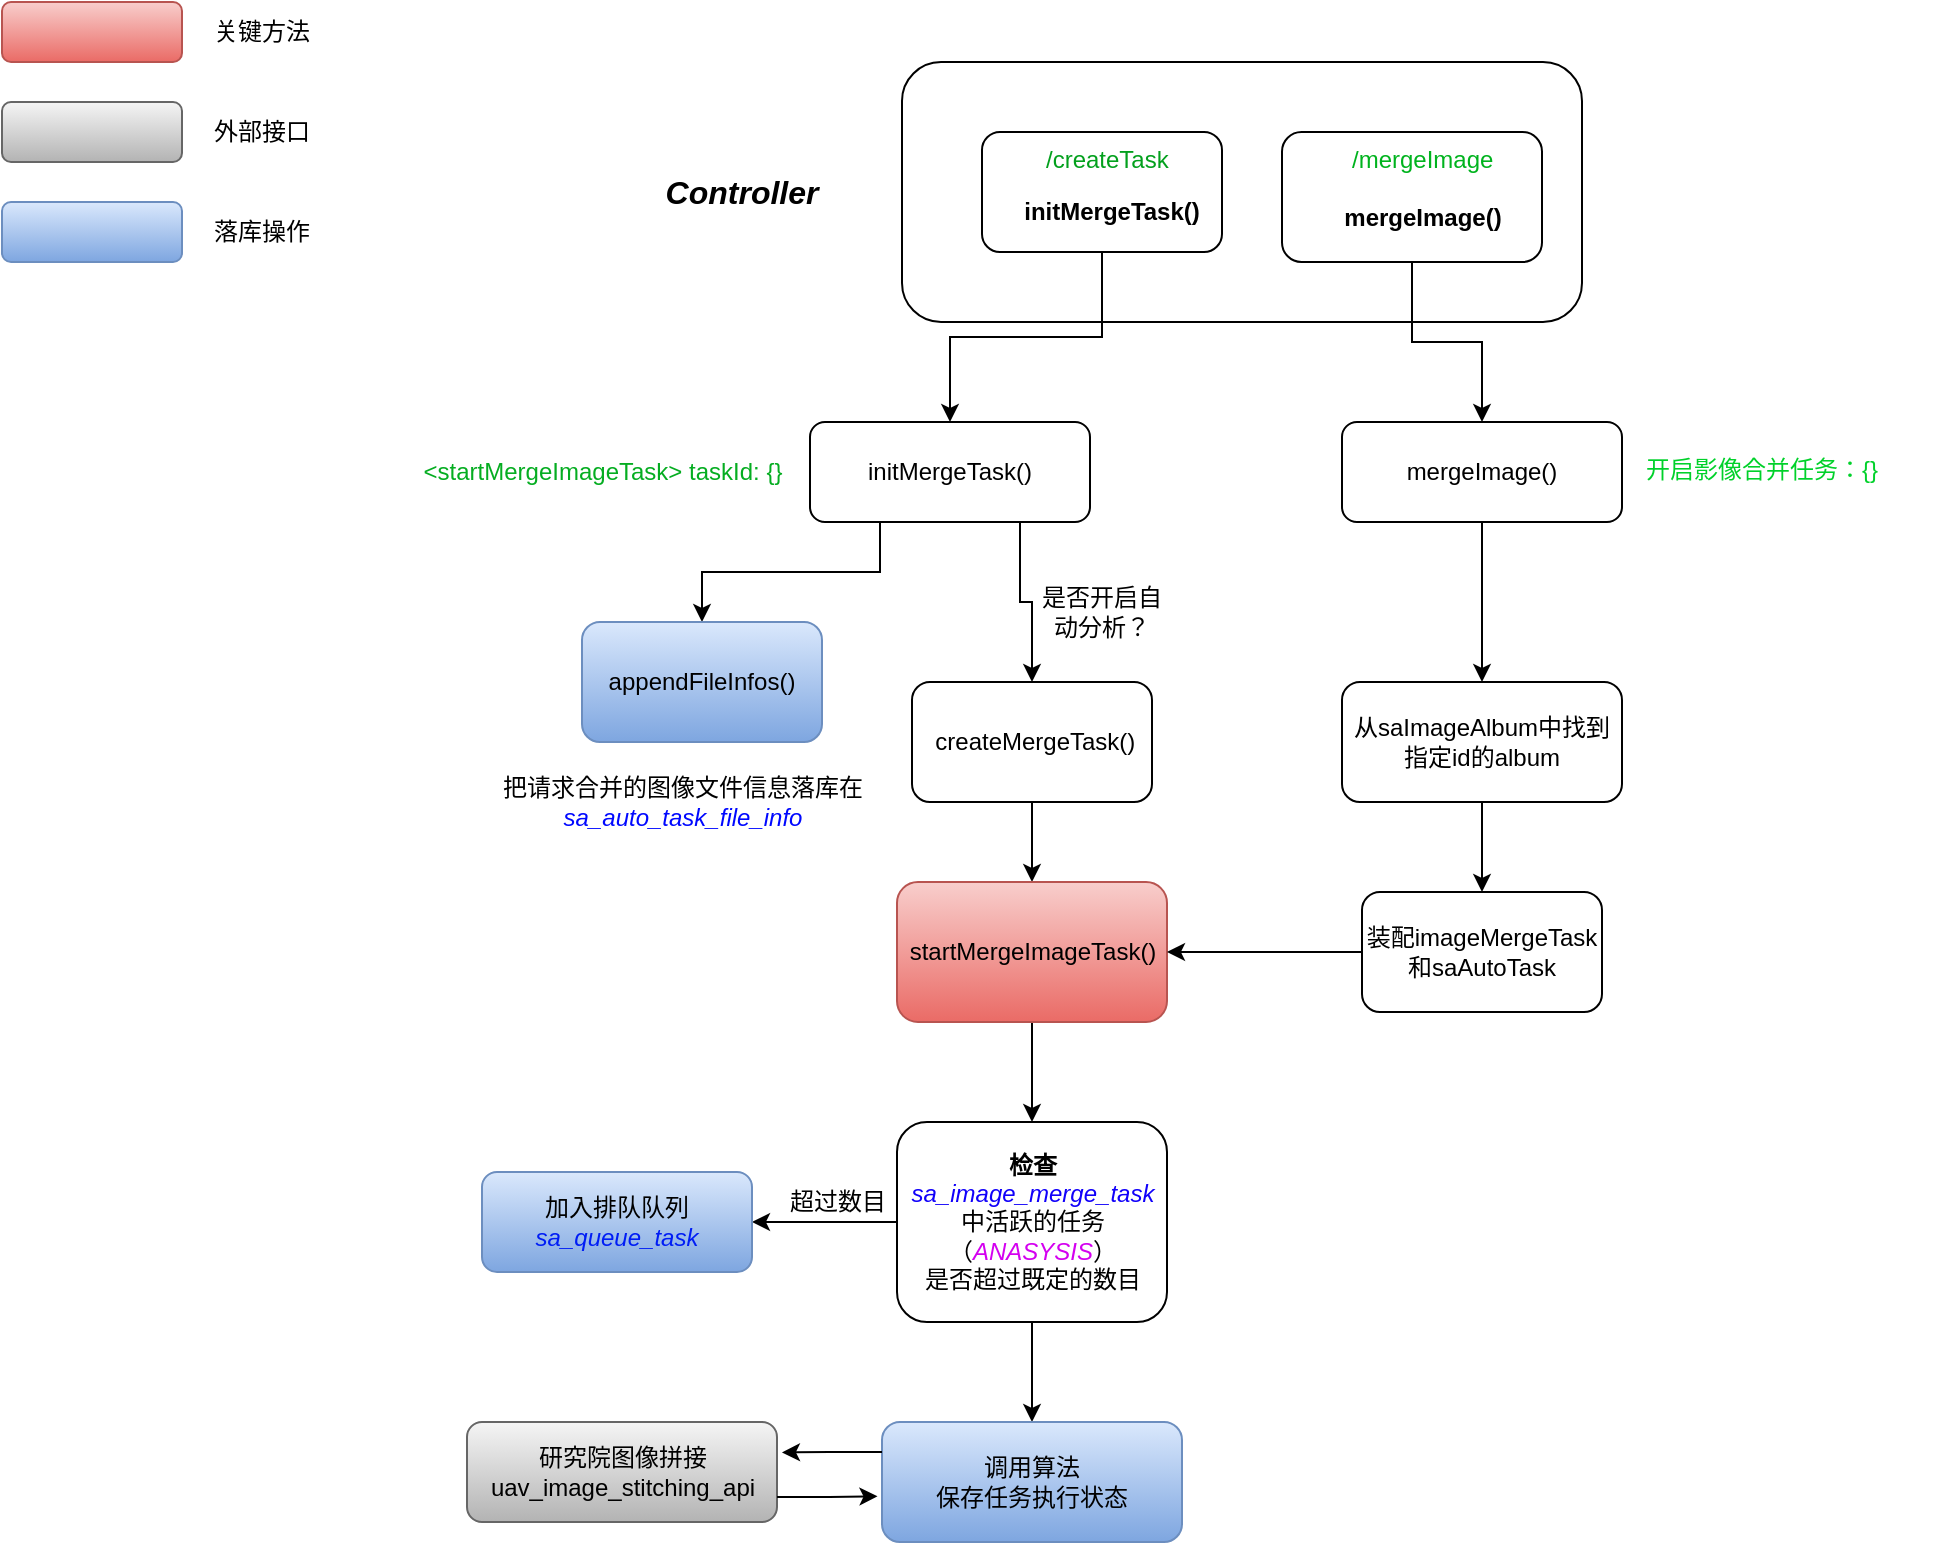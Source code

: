<mxfile version="24.7.17">
  <diagram name="第 1 页" id="jo7vAFF6w6Xzo0wv7VEB">
    <mxGraphModel dx="1881" dy="881" grid="1" gridSize="10" guides="1" tooltips="1" connect="1" arrows="1" fold="1" page="0" pageScale="1" pageWidth="827" pageHeight="1169" math="0" shadow="0">
      <root>
        <mxCell id="0" />
        <mxCell id="1" parent="0" />
        <mxCell id="r8hzpXox8yHPrLNPoh3o-1" value="" style="rounded=1;whiteSpace=wrap;html=1;" vertex="1" parent="1">
          <mxGeometry x="250" y="190" width="340" height="130" as="geometry" />
        </mxCell>
        <mxCell id="r8hzpXox8yHPrLNPoh3o-2" value="&lt;b&gt;&lt;i&gt;&lt;font style=&quot;font-size: 16px;&quot;&gt;Controller&lt;/font&gt;&lt;/i&gt;&lt;/b&gt;" style="text;html=1;align=center;verticalAlign=middle;whiteSpace=wrap;rounded=0;" vertex="1" parent="1">
          <mxGeometry x="140" y="240" width="60" height="30" as="geometry" />
        </mxCell>
        <mxCell id="r8hzpXox8yHPrLNPoh3o-6" value="" style="group;fontColor=#07ab0a;" vertex="1" connectable="0" parent="1">
          <mxGeometry x="290" y="225" width="120" height="60" as="geometry" />
        </mxCell>
        <mxCell id="r8hzpXox8yHPrLNPoh3o-4" value="" style="rounded=1;whiteSpace=wrap;html=1;" vertex="1" parent="r8hzpXox8yHPrLNPoh3o-6">
          <mxGeometry width="120" height="60" as="geometry" />
        </mxCell>
        <mxCell id="r8hzpXox8yHPrLNPoh3o-3" value="/createTask" style="text;whiteSpace=wrap;fontColor=#03a01d;" vertex="1" parent="r8hzpXox8yHPrLNPoh3o-6">
          <mxGeometry x="30" width="70" height="25" as="geometry" />
        </mxCell>
        <mxCell id="r8hzpXox8yHPrLNPoh3o-5" value="&lt;b&gt;initMergeTask()&lt;/b&gt;" style="text;html=1;align=center;verticalAlign=middle;whiteSpace=wrap;rounded=0;" vertex="1" parent="r8hzpXox8yHPrLNPoh3o-6">
          <mxGeometry x="35" y="25" width="60" height="30" as="geometry" />
        </mxCell>
        <mxCell id="r8hzpXox8yHPrLNPoh3o-9" value="" style="group" vertex="1" connectable="0" parent="1">
          <mxGeometry x="440" y="225" width="130" height="65" as="geometry" />
        </mxCell>
        <mxCell id="r8hzpXox8yHPrLNPoh3o-10" value="" style="rounded=1;whiteSpace=wrap;html=1;" vertex="1" parent="r8hzpXox8yHPrLNPoh3o-9">
          <mxGeometry width="130" height="65" as="geometry" />
        </mxCell>
        <mxCell id="r8hzpXox8yHPrLNPoh3o-11" value="/mergeImage" style="text;whiteSpace=wrap;fontColor=#00b31e;" vertex="1" parent="r8hzpXox8yHPrLNPoh3o-9">
          <mxGeometry x="32.5" width="75.833" height="27.083" as="geometry" />
        </mxCell>
        <mxCell id="r8hzpXox8yHPrLNPoh3o-12" value="&lt;b&gt;mergeImage()&lt;/b&gt;" style="text;html=1;align=center;verticalAlign=middle;whiteSpace=wrap;rounded=0;" vertex="1" parent="r8hzpXox8yHPrLNPoh3o-9">
          <mxGeometry x="37.917" y="27.083" width="65" height="32.5" as="geometry" />
        </mxCell>
        <mxCell id="r8hzpXox8yHPrLNPoh3o-17" style="edgeStyle=orthogonalEdgeStyle;rounded=0;orthogonalLoop=1;jettySize=auto;html=1;exitX=0.25;exitY=1;exitDx=0;exitDy=0;entryX=0.5;entryY=0;entryDx=0;entryDy=0;" edge="1" parent="1" source="r8hzpXox8yHPrLNPoh3o-14" target="r8hzpXox8yHPrLNPoh3o-15">
          <mxGeometry relative="1" as="geometry" />
        </mxCell>
        <mxCell id="r8hzpXox8yHPrLNPoh3o-18" style="edgeStyle=orthogonalEdgeStyle;rounded=0;orthogonalLoop=1;jettySize=auto;html=1;exitX=0.75;exitY=1;exitDx=0;exitDy=0;entryX=0.5;entryY=0;entryDx=0;entryDy=0;" edge="1" parent="1" source="r8hzpXox8yHPrLNPoh3o-14" target="r8hzpXox8yHPrLNPoh3o-16">
          <mxGeometry relative="1" as="geometry" />
        </mxCell>
        <mxCell id="r8hzpXox8yHPrLNPoh3o-14" value="&lt;span style=&quot;text-align: left;&quot;&gt;initMergeTask()&lt;/span&gt;" style="rounded=1;whiteSpace=wrap;html=1;" vertex="1" parent="1">
          <mxGeometry x="204" y="370" width="140" height="50" as="geometry" />
        </mxCell>
        <mxCell id="r8hzpXox8yHPrLNPoh3o-15" value="appendFileInfos()" style="rounded=1;whiteSpace=wrap;html=1;fillColor=#dae8fc;gradientColor=#7ea6e0;strokeColor=#6c8ebf;" vertex="1" parent="1">
          <mxGeometry x="90" y="470" width="120" height="60" as="geometry" />
        </mxCell>
        <mxCell id="r8hzpXox8yHPrLNPoh3o-23" style="edgeStyle=orthogonalEdgeStyle;rounded=0;orthogonalLoop=1;jettySize=auto;html=1;exitX=0.5;exitY=1;exitDx=0;exitDy=0;entryX=0.5;entryY=0;entryDx=0;entryDy=0;" edge="1" parent="1" source="r8hzpXox8yHPrLNPoh3o-16" target="r8hzpXox8yHPrLNPoh3o-22">
          <mxGeometry relative="1" as="geometry" />
        </mxCell>
        <mxCell id="r8hzpXox8yHPrLNPoh3o-16" value="&amp;nbsp;createMergeTask()" style="rounded=1;whiteSpace=wrap;html=1;" vertex="1" parent="1">
          <mxGeometry x="255" y="500" width="120" height="60" as="geometry" />
        </mxCell>
        <mxCell id="r8hzpXox8yHPrLNPoh3o-19" value="是否开启自动分析？" style="text;html=1;align=center;verticalAlign=middle;whiteSpace=wrap;rounded=0;" vertex="1" parent="1">
          <mxGeometry x="315" y="450" width="70" height="30" as="geometry" />
        </mxCell>
        <mxCell id="r8hzpXox8yHPrLNPoh3o-20" style="edgeStyle=orthogonalEdgeStyle;rounded=0;orthogonalLoop=1;jettySize=auto;html=1;exitX=0.5;exitY=1;exitDx=0;exitDy=0;entryX=0.5;entryY=0;entryDx=0;entryDy=0;" edge="1" parent="1" source="r8hzpXox8yHPrLNPoh3o-4" target="r8hzpXox8yHPrLNPoh3o-14">
          <mxGeometry relative="1" as="geometry" />
        </mxCell>
        <mxCell id="r8hzpXox8yHPrLNPoh3o-21" value="把请求合并的图像文件信息落库在&lt;div&gt;&lt;i&gt;&lt;font color=&quot;#0008ff&quot;&gt;sa_auto_task_file_info&lt;/font&gt;&lt;/i&gt;&lt;br&gt;&lt;/div&gt;" style="text;html=1;align=center;verticalAlign=middle;resizable=0;points=[];autosize=1;strokeColor=none;fillColor=none;" vertex="1" parent="1">
          <mxGeometry x="40" y="540" width="200" height="40" as="geometry" />
        </mxCell>
        <mxCell id="r8hzpXox8yHPrLNPoh3o-33" style="edgeStyle=orthogonalEdgeStyle;rounded=0;orthogonalLoop=1;jettySize=auto;html=1;exitX=0.5;exitY=1;exitDx=0;exitDy=0;" edge="1" parent="1" source="r8hzpXox8yHPrLNPoh3o-22" target="r8hzpXox8yHPrLNPoh3o-24">
          <mxGeometry relative="1" as="geometry" />
        </mxCell>
        <mxCell id="r8hzpXox8yHPrLNPoh3o-22" value="startMergeImageTask()" style="rounded=1;whiteSpace=wrap;html=1;fillColor=#f8cecc;gradientColor=#ea6b66;strokeColor=#b85450;" vertex="1" parent="1">
          <mxGeometry x="247.5" y="600" width="135" height="70" as="geometry" />
        </mxCell>
        <mxCell id="r8hzpXox8yHPrLNPoh3o-34" style="edgeStyle=orthogonalEdgeStyle;rounded=0;orthogonalLoop=1;jettySize=auto;html=1;exitX=0;exitY=0.5;exitDx=0;exitDy=0;entryX=1;entryY=0.5;entryDx=0;entryDy=0;" edge="1" parent="1" source="r8hzpXox8yHPrLNPoh3o-24" target="r8hzpXox8yHPrLNPoh3o-26">
          <mxGeometry relative="1" as="geometry" />
        </mxCell>
        <mxCell id="r8hzpXox8yHPrLNPoh3o-44" style="edgeStyle=orthogonalEdgeStyle;rounded=0;orthogonalLoop=1;jettySize=auto;html=1;exitX=0.5;exitY=1;exitDx=0;exitDy=0;entryX=0.5;entryY=0;entryDx=0;entryDy=0;" edge="1" parent="1" source="r8hzpXox8yHPrLNPoh3o-24" target="r8hzpXox8yHPrLNPoh3o-43">
          <mxGeometry relative="1" as="geometry" />
        </mxCell>
        <mxCell id="r8hzpXox8yHPrLNPoh3o-24" value="&lt;b&gt;检查&lt;/b&gt;&lt;div&gt;&lt;i&gt;&lt;font color=&quot;#1100fa&quot;&gt;sa_image_merge_task&lt;/font&gt;&lt;/i&gt;&lt;br&gt;&lt;/div&gt;&lt;div&gt;中活跃的任务（&lt;i&gt;&lt;font color=&quot;#d400f0&quot;&gt;ANASYSIS&lt;/font&gt;&lt;/i&gt;）&lt;/div&gt;&lt;div&gt;是否超过既定的数目&lt;/div&gt;" style="rounded=1;whiteSpace=wrap;html=1;" vertex="1" parent="1">
          <mxGeometry x="247.5" y="720" width="135" height="100" as="geometry" />
        </mxCell>
        <mxCell id="r8hzpXox8yHPrLNPoh3o-26" value="加入排队队列&lt;div&gt;&lt;i&gt;&lt;font color=&quot;#001df5&quot;&gt;sa_queue_task&lt;/font&gt;&lt;/i&gt;&lt;/div&gt;" style="rounded=1;whiteSpace=wrap;html=1;fillColor=#dae8fc;gradientColor=#7ea6e0;strokeColor=#6c8ebf;" vertex="1" parent="1">
          <mxGeometry x="40" y="745" width="135" height="50" as="geometry" />
        </mxCell>
        <mxCell id="r8hzpXox8yHPrLNPoh3o-29" value="超过数目" style="text;html=1;align=center;verticalAlign=middle;whiteSpace=wrap;rounded=0;" vertex="1" parent="1">
          <mxGeometry x="187.5" y="745" width="60" height="30" as="geometry" />
        </mxCell>
        <mxCell id="r8hzpXox8yHPrLNPoh3o-31" value="&lt;div&gt;研究院图像拼接&lt;/div&gt;&lt;div&gt;uav_image_stitching_api&lt;br&gt;&lt;/div&gt;" style="rounded=1;whiteSpace=wrap;html=1;fillColor=#f5f5f5;gradientColor=#b3b3b3;strokeColor=#666666;" vertex="1" parent="1">
          <mxGeometry x="32.5" y="870" width="155" height="50" as="geometry" />
        </mxCell>
        <mxCell id="r8hzpXox8yHPrLNPoh3o-35" value="" style="rounded=1;whiteSpace=wrap;html=1;fillColor=#f8cecc;gradientColor=#ea6b66;strokeColor=#b85450;" vertex="1" parent="1">
          <mxGeometry x="-200" y="160" width="90" height="30" as="geometry" />
        </mxCell>
        <mxCell id="r8hzpXox8yHPrLNPoh3o-36" value="关键方法" style="text;html=1;align=center;verticalAlign=middle;whiteSpace=wrap;rounded=0;" vertex="1" parent="1">
          <mxGeometry x="-100" y="160" width="60" height="30" as="geometry" />
        </mxCell>
        <mxCell id="r8hzpXox8yHPrLNPoh3o-38" value="" style="rounded=1;whiteSpace=wrap;html=1;fillColor=#f5f5f5;gradientColor=#b3b3b3;strokeColor=#666666;" vertex="1" parent="1">
          <mxGeometry x="-200" y="210" width="90" height="30" as="geometry" />
        </mxCell>
        <mxCell id="r8hzpXox8yHPrLNPoh3o-39" value="外部接口" style="text;html=1;align=center;verticalAlign=middle;whiteSpace=wrap;rounded=0;" vertex="1" parent="1">
          <mxGeometry x="-100" y="210" width="60" height="30" as="geometry" />
        </mxCell>
        <mxCell id="r8hzpXox8yHPrLNPoh3o-40" value="" style="rounded=1;whiteSpace=wrap;html=1;fillColor=#dae8fc;gradientColor=#7ea6e0;strokeColor=#6c8ebf;" vertex="1" parent="1">
          <mxGeometry x="-200" y="260" width="90" height="30" as="geometry" />
        </mxCell>
        <mxCell id="r8hzpXox8yHPrLNPoh3o-41" value="落库操作" style="text;html=1;align=center;verticalAlign=middle;whiteSpace=wrap;rounded=0;" vertex="1" parent="1">
          <mxGeometry x="-100" y="260" width="60" height="30" as="geometry" />
        </mxCell>
        <mxCell id="r8hzpXox8yHPrLNPoh3o-43" value="调用算法&lt;div&gt;保存任务执行状态&lt;/div&gt;" style="rounded=1;whiteSpace=wrap;html=1;fillColor=#dae8fc;gradientColor=#7ea6e0;strokeColor=#6c8ebf;" vertex="1" parent="1">
          <mxGeometry x="240" y="870" width="150" height="60" as="geometry" />
        </mxCell>
        <mxCell id="r8hzpXox8yHPrLNPoh3o-45" style="edgeStyle=orthogonalEdgeStyle;rounded=0;orthogonalLoop=1;jettySize=auto;html=1;exitX=0;exitY=0.25;exitDx=0;exitDy=0;entryX=1.016;entryY=0.304;entryDx=0;entryDy=0;entryPerimeter=0;" edge="1" parent="1" source="r8hzpXox8yHPrLNPoh3o-43" target="r8hzpXox8yHPrLNPoh3o-31">
          <mxGeometry relative="1" as="geometry" />
        </mxCell>
        <mxCell id="r8hzpXox8yHPrLNPoh3o-46" style="edgeStyle=orthogonalEdgeStyle;rounded=0;orthogonalLoop=1;jettySize=auto;html=1;exitX=1;exitY=0.75;exitDx=0;exitDy=0;entryX=-0.015;entryY=0.619;entryDx=0;entryDy=0;entryPerimeter=0;" edge="1" parent="1" source="r8hzpXox8yHPrLNPoh3o-31" target="r8hzpXox8yHPrLNPoh3o-43">
          <mxGeometry relative="1" as="geometry" />
        </mxCell>
        <mxCell id="r8hzpXox8yHPrLNPoh3o-57" style="edgeStyle=orthogonalEdgeStyle;rounded=0;orthogonalLoop=1;jettySize=auto;html=1;exitX=0.5;exitY=1;exitDx=0;exitDy=0;entryX=0.5;entryY=0;entryDx=0;entryDy=0;" edge="1" parent="1" source="r8hzpXox8yHPrLNPoh3o-48" target="r8hzpXox8yHPrLNPoh3o-56">
          <mxGeometry relative="1" as="geometry" />
        </mxCell>
        <mxCell id="r8hzpXox8yHPrLNPoh3o-48" value="&lt;span style=&quot;text-wrap: nowrap;&quot;&gt;mergeImage()&lt;/span&gt;" style="rounded=1;whiteSpace=wrap;html=1;" vertex="1" parent="1">
          <mxGeometry x="470" y="370" width="140" height="50" as="geometry" />
        </mxCell>
        <mxCell id="r8hzpXox8yHPrLNPoh3o-49" style="edgeStyle=orthogonalEdgeStyle;rounded=0;orthogonalLoop=1;jettySize=auto;html=1;exitX=0.5;exitY=1;exitDx=0;exitDy=0;entryX=0.5;entryY=0;entryDx=0;entryDy=0;" edge="1" parent="1" source="r8hzpXox8yHPrLNPoh3o-10" target="r8hzpXox8yHPrLNPoh3o-48">
          <mxGeometry relative="1" as="geometry" />
        </mxCell>
        <mxCell id="r8hzpXox8yHPrLNPoh3o-50" value="&amp;lt;startMergeImageTask&amp;gt; taskId: {}" style="text;html=1;align=center;verticalAlign=middle;resizable=0;points=[];autosize=1;strokeColor=none;fillColor=none;fontColor=#05ad21;" vertex="1" parent="1">
          <mxGeometry y="380" width="200" height="30" as="geometry" />
        </mxCell>
        <mxCell id="r8hzpXox8yHPrLNPoh3o-55" value="&lt;span style=&quot;color: rgb(0, 209, 42); font-family: Helvetica; font-size: 12px; font-style: normal; font-variant-ligatures: normal; font-variant-caps: normal; font-weight: 400; letter-spacing: normal; orphans: 2; text-align: left; text-indent: 0px; text-transform: none; widows: 2; word-spacing: 0px; -webkit-text-stroke-width: 0px; white-space: normal; background-color: rgb(255, 255, 255); text-decoration-thickness: initial; text-decoration-style: initial; text-decoration-color: initial; display: inline !important; float: none;&quot;&gt;开启影像合并任务：{}&lt;/span&gt;" style="text;whiteSpace=wrap;html=1;" vertex="1" parent="1">
          <mxGeometry x="620" y="380" width="150" height="40" as="geometry" />
        </mxCell>
        <mxCell id="r8hzpXox8yHPrLNPoh3o-59" style="edgeStyle=orthogonalEdgeStyle;rounded=0;orthogonalLoop=1;jettySize=auto;html=1;exitX=0.5;exitY=1;exitDx=0;exitDy=0;entryX=0.5;entryY=0;entryDx=0;entryDy=0;" edge="1" parent="1" source="r8hzpXox8yHPrLNPoh3o-56" target="r8hzpXox8yHPrLNPoh3o-58">
          <mxGeometry relative="1" as="geometry" />
        </mxCell>
        <mxCell id="r8hzpXox8yHPrLNPoh3o-56" value="从saImageAlbum中找到指定id的album" style="rounded=1;whiteSpace=wrap;html=1;" vertex="1" parent="1">
          <mxGeometry x="470" y="500" width="140" height="60" as="geometry" />
        </mxCell>
        <mxCell id="r8hzpXox8yHPrLNPoh3o-61" style="edgeStyle=orthogonalEdgeStyle;rounded=0;orthogonalLoop=1;jettySize=auto;html=1;exitX=0;exitY=0.5;exitDx=0;exitDy=0;entryX=1;entryY=0.5;entryDx=0;entryDy=0;" edge="1" parent="1" source="r8hzpXox8yHPrLNPoh3o-58" target="r8hzpXox8yHPrLNPoh3o-22">
          <mxGeometry relative="1" as="geometry" />
        </mxCell>
        <mxCell id="r8hzpXox8yHPrLNPoh3o-58" value="装配imageMergeTask和saAutoTask" style="rounded=1;whiteSpace=wrap;html=1;" vertex="1" parent="1">
          <mxGeometry x="480" y="605" width="120" height="60" as="geometry" />
        </mxCell>
      </root>
    </mxGraphModel>
  </diagram>
</mxfile>

